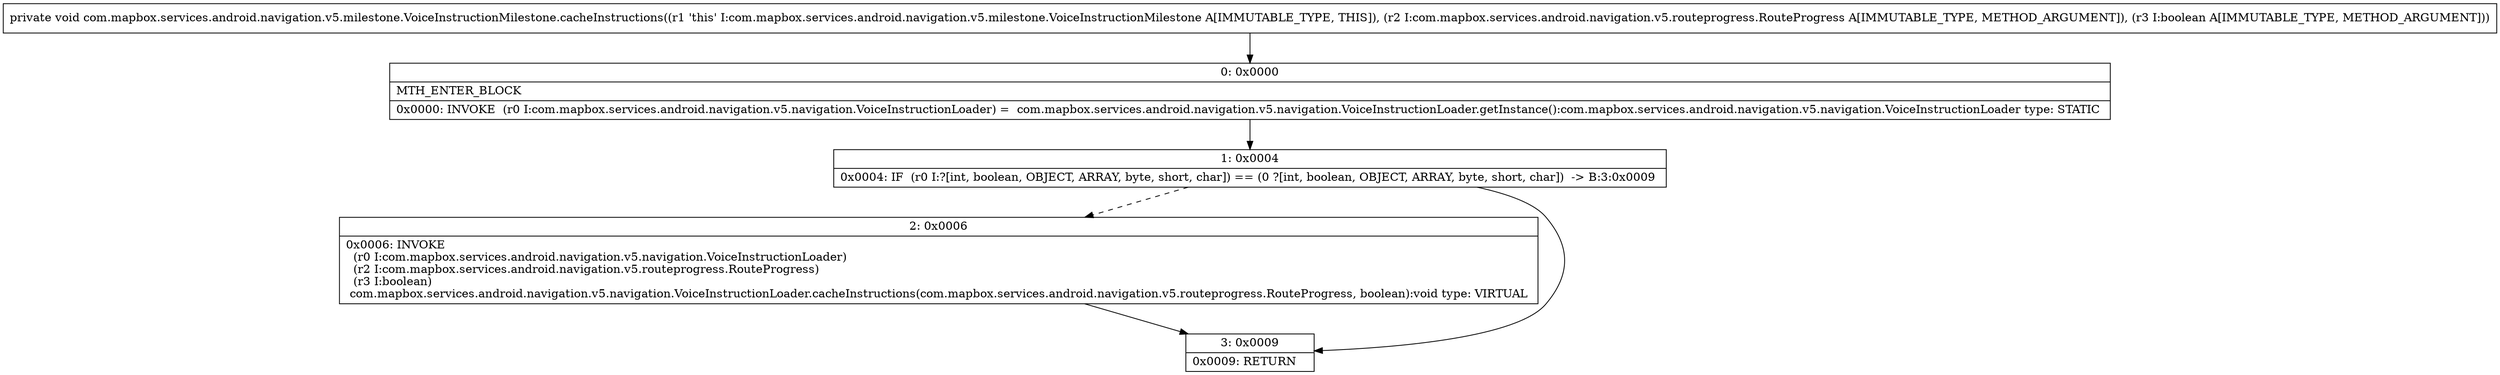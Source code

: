 digraph "CFG forcom.mapbox.services.android.navigation.v5.milestone.VoiceInstructionMilestone.cacheInstructions(Lcom\/mapbox\/services\/android\/navigation\/v5\/routeprogress\/RouteProgress;Z)V" {
Node_0 [shape=record,label="{0\:\ 0x0000|MTH_ENTER_BLOCK\l|0x0000: INVOKE  (r0 I:com.mapbox.services.android.navigation.v5.navigation.VoiceInstructionLoader) =  com.mapbox.services.android.navigation.v5.navigation.VoiceInstructionLoader.getInstance():com.mapbox.services.android.navigation.v5.navigation.VoiceInstructionLoader type: STATIC \l}"];
Node_1 [shape=record,label="{1\:\ 0x0004|0x0004: IF  (r0 I:?[int, boolean, OBJECT, ARRAY, byte, short, char]) == (0 ?[int, boolean, OBJECT, ARRAY, byte, short, char])  \-\> B:3:0x0009 \l}"];
Node_2 [shape=record,label="{2\:\ 0x0006|0x0006: INVOKE  \l  (r0 I:com.mapbox.services.android.navigation.v5.navigation.VoiceInstructionLoader)\l  (r2 I:com.mapbox.services.android.navigation.v5.routeprogress.RouteProgress)\l  (r3 I:boolean)\l com.mapbox.services.android.navigation.v5.navigation.VoiceInstructionLoader.cacheInstructions(com.mapbox.services.android.navigation.v5.routeprogress.RouteProgress, boolean):void type: VIRTUAL \l}"];
Node_3 [shape=record,label="{3\:\ 0x0009|0x0009: RETURN   \l}"];
MethodNode[shape=record,label="{private void com.mapbox.services.android.navigation.v5.milestone.VoiceInstructionMilestone.cacheInstructions((r1 'this' I:com.mapbox.services.android.navigation.v5.milestone.VoiceInstructionMilestone A[IMMUTABLE_TYPE, THIS]), (r2 I:com.mapbox.services.android.navigation.v5.routeprogress.RouteProgress A[IMMUTABLE_TYPE, METHOD_ARGUMENT]), (r3 I:boolean A[IMMUTABLE_TYPE, METHOD_ARGUMENT])) }"];
MethodNode -> Node_0;
Node_0 -> Node_1;
Node_1 -> Node_2[style=dashed];
Node_1 -> Node_3;
Node_2 -> Node_3;
}

